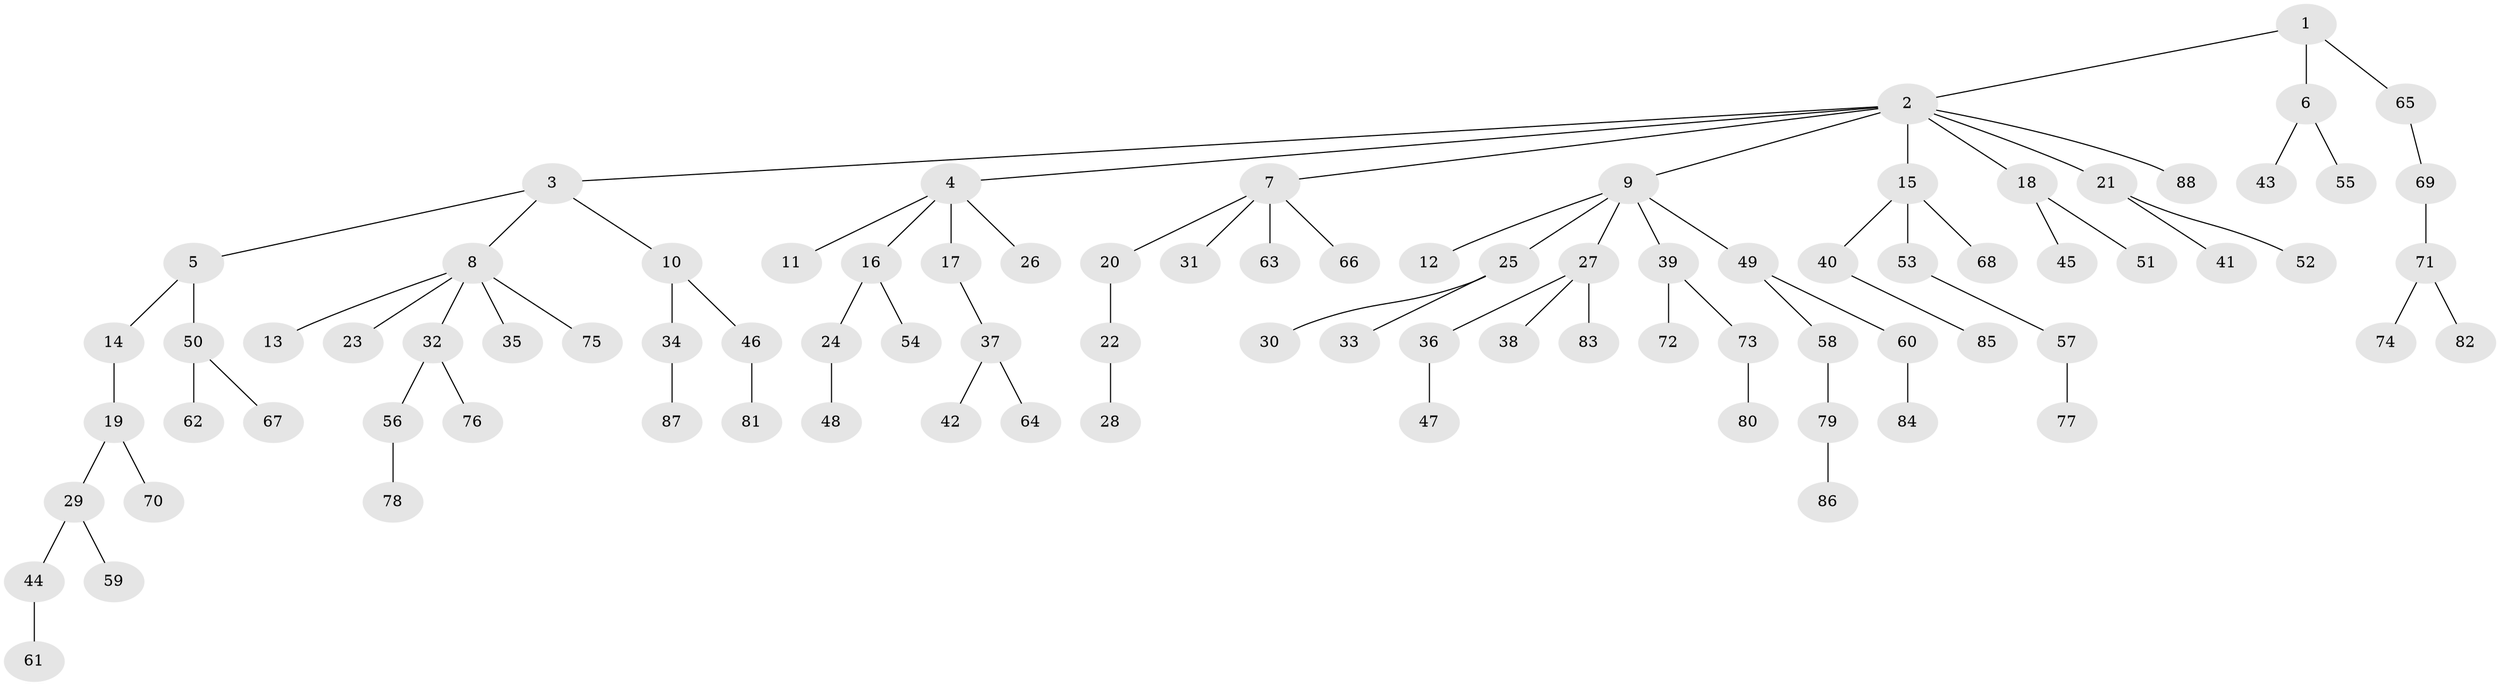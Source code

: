 // Generated by graph-tools (version 1.1) at 2025/11/02/27/25 16:11:27]
// undirected, 88 vertices, 87 edges
graph export_dot {
graph [start="1"]
  node [color=gray90,style=filled];
  1;
  2;
  3;
  4;
  5;
  6;
  7;
  8;
  9;
  10;
  11;
  12;
  13;
  14;
  15;
  16;
  17;
  18;
  19;
  20;
  21;
  22;
  23;
  24;
  25;
  26;
  27;
  28;
  29;
  30;
  31;
  32;
  33;
  34;
  35;
  36;
  37;
  38;
  39;
  40;
  41;
  42;
  43;
  44;
  45;
  46;
  47;
  48;
  49;
  50;
  51;
  52;
  53;
  54;
  55;
  56;
  57;
  58;
  59;
  60;
  61;
  62;
  63;
  64;
  65;
  66;
  67;
  68;
  69;
  70;
  71;
  72;
  73;
  74;
  75;
  76;
  77;
  78;
  79;
  80;
  81;
  82;
  83;
  84;
  85;
  86;
  87;
  88;
  1 -- 2;
  1 -- 6;
  1 -- 65;
  2 -- 3;
  2 -- 4;
  2 -- 7;
  2 -- 9;
  2 -- 15;
  2 -- 18;
  2 -- 21;
  2 -- 88;
  3 -- 5;
  3 -- 8;
  3 -- 10;
  4 -- 11;
  4 -- 16;
  4 -- 17;
  4 -- 26;
  5 -- 14;
  5 -- 50;
  6 -- 43;
  6 -- 55;
  7 -- 20;
  7 -- 31;
  7 -- 63;
  7 -- 66;
  8 -- 13;
  8 -- 23;
  8 -- 32;
  8 -- 35;
  8 -- 75;
  9 -- 12;
  9 -- 25;
  9 -- 27;
  9 -- 39;
  9 -- 49;
  10 -- 34;
  10 -- 46;
  14 -- 19;
  15 -- 40;
  15 -- 53;
  15 -- 68;
  16 -- 24;
  16 -- 54;
  17 -- 37;
  18 -- 45;
  18 -- 51;
  19 -- 29;
  19 -- 70;
  20 -- 22;
  21 -- 41;
  21 -- 52;
  22 -- 28;
  24 -- 48;
  25 -- 30;
  25 -- 33;
  27 -- 36;
  27 -- 38;
  27 -- 83;
  29 -- 44;
  29 -- 59;
  32 -- 56;
  32 -- 76;
  34 -- 87;
  36 -- 47;
  37 -- 42;
  37 -- 64;
  39 -- 72;
  39 -- 73;
  40 -- 85;
  44 -- 61;
  46 -- 81;
  49 -- 58;
  49 -- 60;
  50 -- 62;
  50 -- 67;
  53 -- 57;
  56 -- 78;
  57 -- 77;
  58 -- 79;
  60 -- 84;
  65 -- 69;
  69 -- 71;
  71 -- 74;
  71 -- 82;
  73 -- 80;
  79 -- 86;
}
